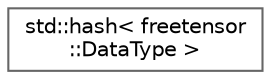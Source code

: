 digraph "Graphical Class Hierarchy"
{
 // LATEX_PDF_SIZE
  bgcolor="transparent";
  edge [fontname=Helvetica,fontsize=10,labelfontname=Helvetica,labelfontsize=10];
  node [fontname=Helvetica,fontsize=10,shape=box,height=0.2,width=0.4];
  rankdir="LR";
  Node0 [label="std::hash\< freetensor\l::DataType \>",height=0.2,width=0.4,color="grey40", fillcolor="white", style="filled",URL="$classstd_1_1hash_3_01freetensor_1_1DataType_01_4.html",tooltip=" "];
}
